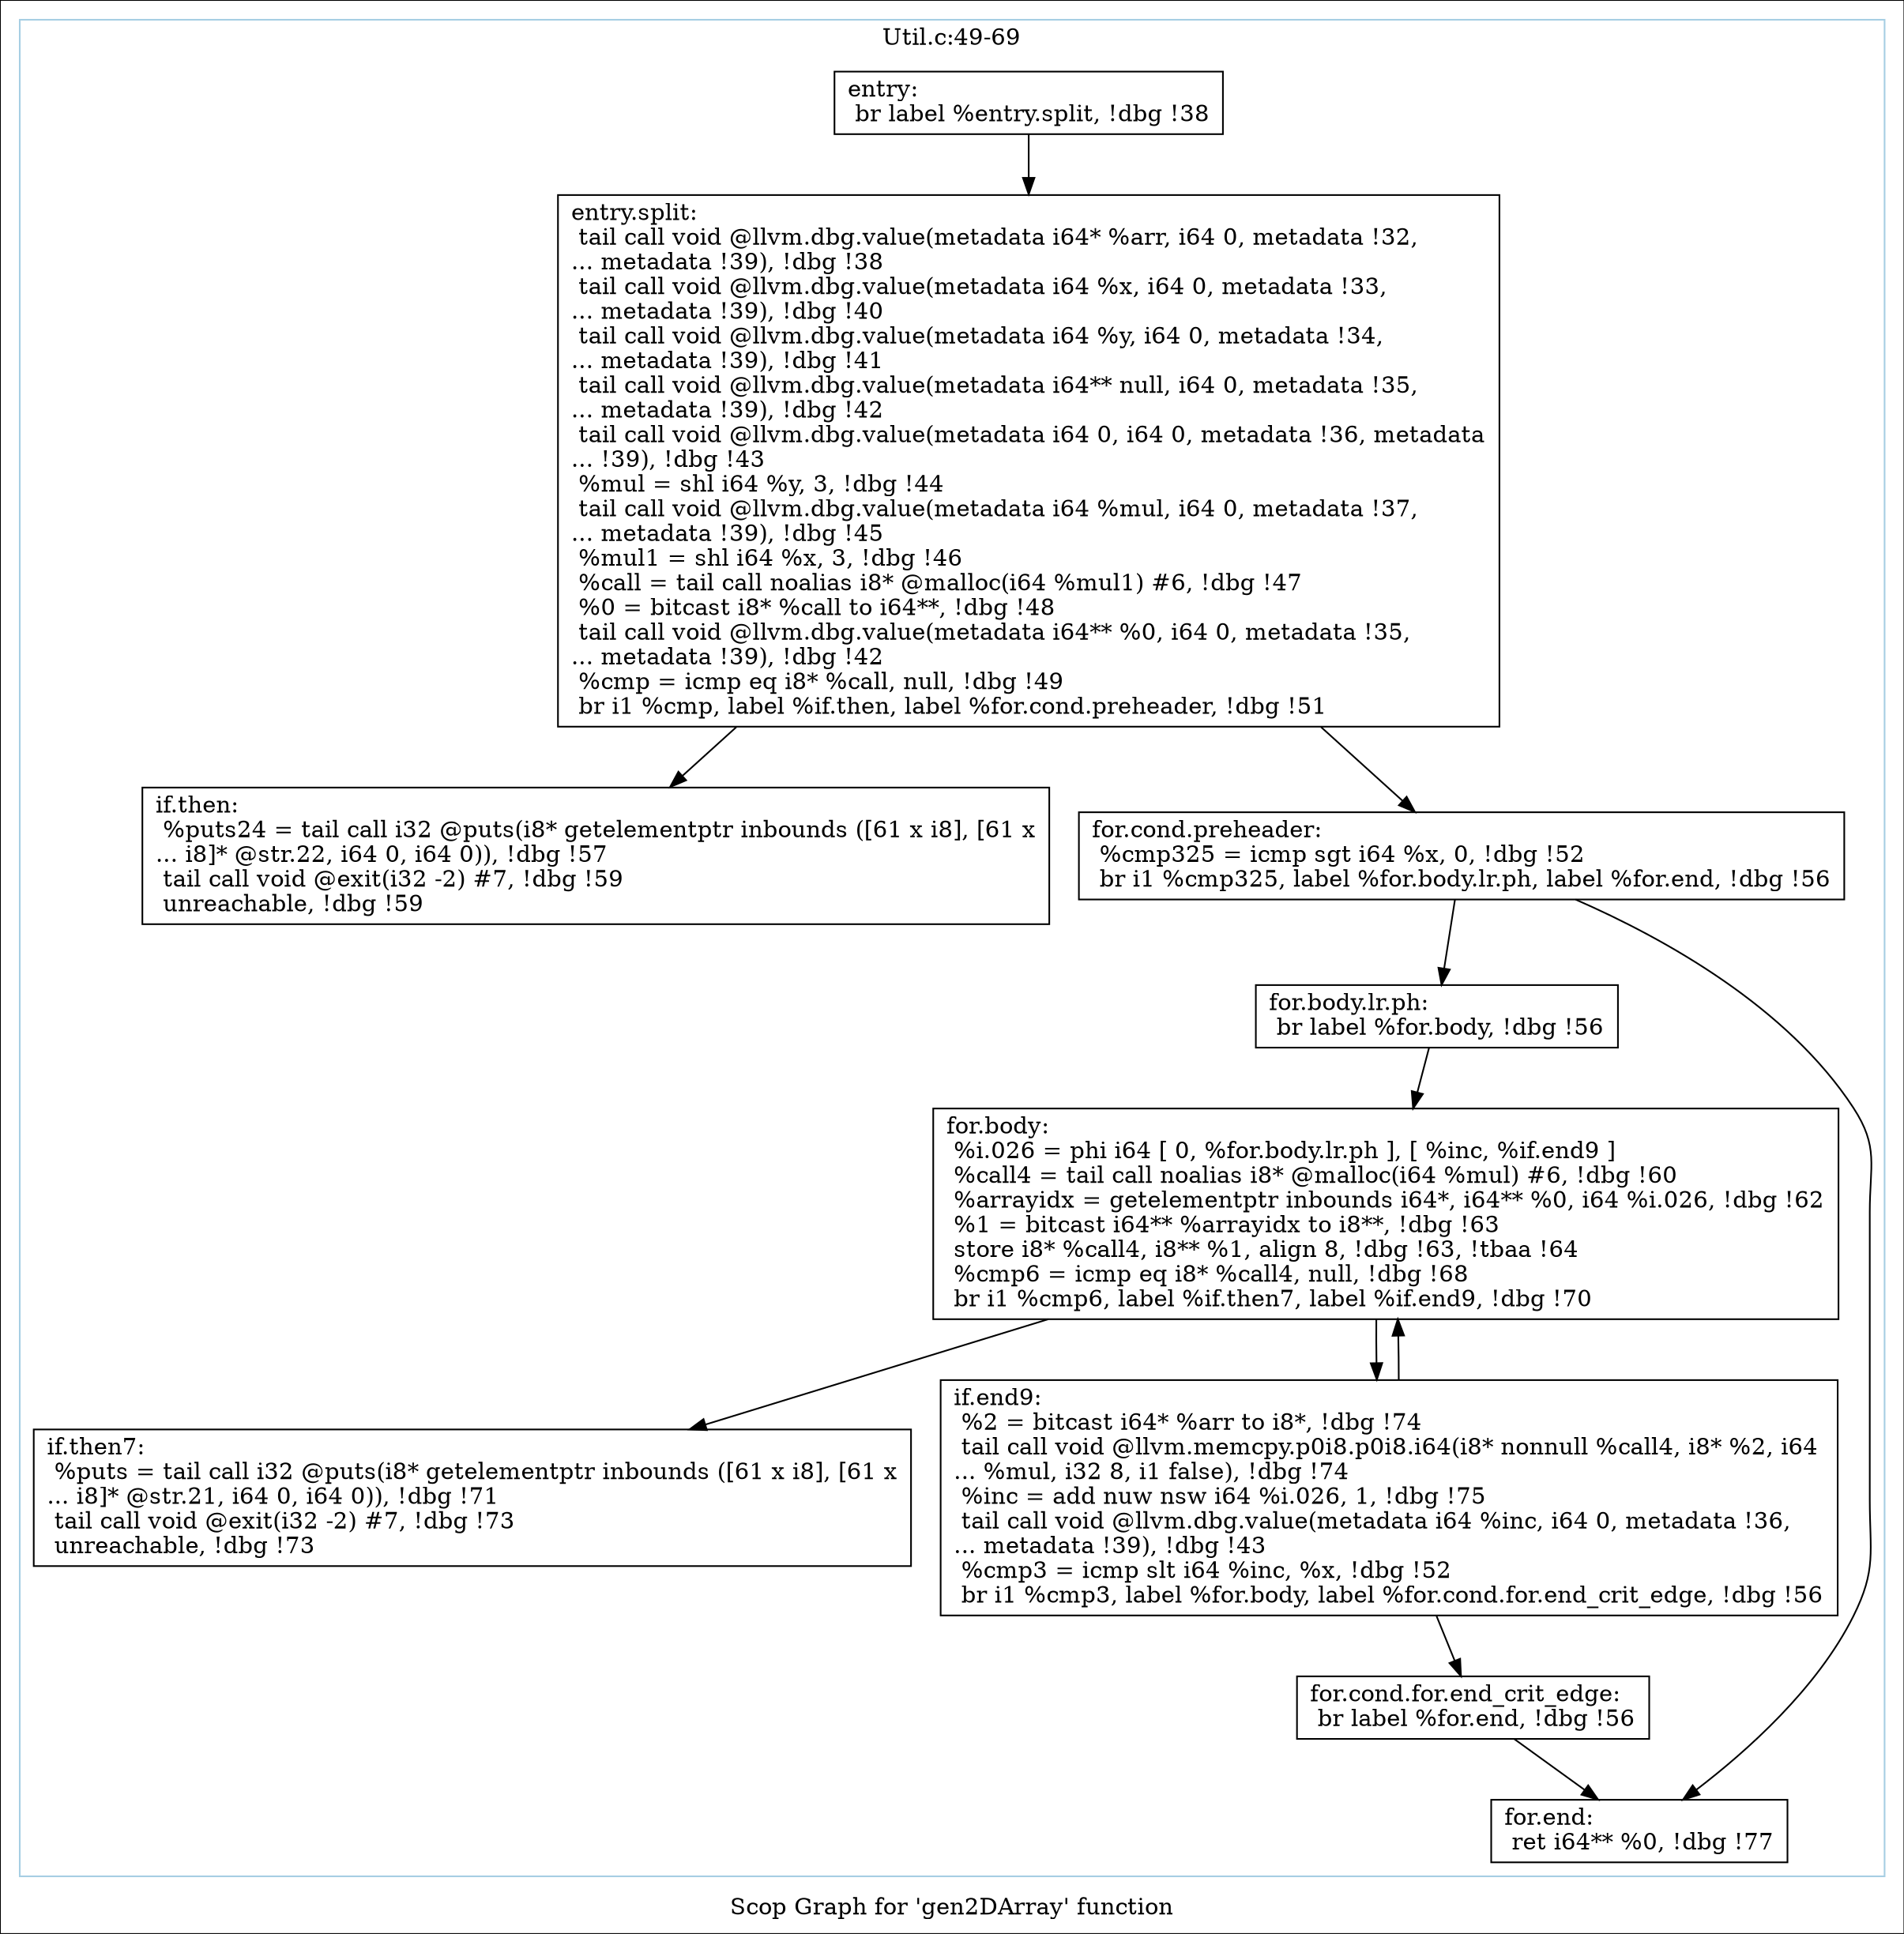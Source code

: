 digraph "Scop Graph for 'gen2DArray' function" {
	label="Scop Graph for 'gen2DArray' function";

	Node0x9cb13e0 [shape=record,label="{entry:\l  br label %entry.split, !dbg !38\l}"];
	Node0x9cb13e0 -> Node0x9d0e830;
	Node0x9d0e830 [shape=record,label="{entry.split:                                      \l  tail call void @llvm.dbg.value(metadata i64* %arr, i64 0, metadata !32,\l... metadata !39), !dbg !38\l  tail call void @llvm.dbg.value(metadata i64 %x, i64 0, metadata !33,\l... metadata !39), !dbg !40\l  tail call void @llvm.dbg.value(metadata i64 %y, i64 0, metadata !34,\l... metadata !39), !dbg !41\l  tail call void @llvm.dbg.value(metadata i64** null, i64 0, metadata !35,\l... metadata !39), !dbg !42\l  tail call void @llvm.dbg.value(metadata i64 0, i64 0, metadata !36, metadata\l... !39), !dbg !43\l  %mul = shl i64 %y, 3, !dbg !44\l  tail call void @llvm.dbg.value(metadata i64 %mul, i64 0, metadata !37,\l... metadata !39), !dbg !45\l  %mul1 = shl i64 %x, 3, !dbg !46\l  %call = tail call noalias i8* @malloc(i64 %mul1) #6, !dbg !47\l  %0 = bitcast i8* %call to i64**, !dbg !48\l  tail call void @llvm.dbg.value(metadata i64** %0, i64 0, metadata !35,\l... metadata !39), !dbg !42\l  %cmp = icmp eq i8* %call, null, !dbg !49\l  br i1 %cmp, label %if.then, label %for.cond.preheader, !dbg !51\l}"];
	Node0x9d0e830 -> Node0x9cbe1b0;
	Node0x9d0e830 -> Node0x9cc5120;
	Node0x9cbe1b0 [shape=record,label="{if.then:                                          \l  %puts24 = tail call i32 @puts(i8* getelementptr inbounds ([61 x i8], [61 x\l... i8]* @str.22, i64 0, i64 0)), !dbg !57\l  tail call void @exit(i32 -2) #7, !dbg !59\l  unreachable, !dbg !59\l}"];
	Node0x9cc5120 [shape=record,label="{for.cond.preheader:                               \l  %cmp325 = icmp sgt i64 %x, 0, !dbg !52\l  br i1 %cmp325, label %for.body.lr.ph, label %for.end, !dbg !56\l}"];
	Node0x9cc5120 -> Node0x9cd6f40;
	Node0x9cc5120 -> Node0x9cdbdf0;
	Node0x9cd6f40 [shape=record,label="{for.body.lr.ph:                                   \l  br label %for.body, !dbg !56\l}"];
	Node0x9cd6f40 -> Node0x9d0c310;
	Node0x9d0c310 [shape=record,label="{for.body:                                         \l  %i.026 = phi i64 [ 0, %for.body.lr.ph ], [ %inc, %if.end9 ]\l  %call4 = tail call noalias i8* @malloc(i64 %mul) #6, !dbg !60\l  %arrayidx = getelementptr inbounds i64*, i64** %0, i64 %i.026, !dbg !62\l  %1 = bitcast i64** %arrayidx to i8**, !dbg !63\l  store i8* %call4, i8** %1, align 8, !dbg !63, !tbaa !64\l  %cmp6 = icmp eq i8* %call4, null, !dbg !68\l  br i1 %cmp6, label %if.then7, label %if.end9, !dbg !70\l}"];
	Node0x9d0c310 -> Node0x9cd1140;
	Node0x9d0c310 -> Node0x9cf1090;
	Node0x9cd1140 [shape=record,label="{if.then7:                                         \l  %puts = tail call i32 @puts(i8* getelementptr inbounds ([61 x i8], [61 x\l... i8]* @str.21, i64 0, i64 0)), !dbg !71\l  tail call void @exit(i32 -2) #7, !dbg !73\l  unreachable, !dbg !73\l}"];
	Node0x9cf1090 [shape=record,label="{if.end9:                                          \l  %2 = bitcast i64* %arr to i8*, !dbg !74\l  tail call void @llvm.memcpy.p0i8.p0i8.i64(i8* nonnull %call4, i8* %2, i64\l... %mul, i32 8, i1 false), !dbg !74\l  %inc = add nuw nsw i64 %i.026, 1, !dbg !75\l  tail call void @llvm.dbg.value(metadata i64 %inc, i64 0, metadata !36,\l... metadata !39), !dbg !43\l  %cmp3 = icmp slt i64 %inc, %x, !dbg !52\l  br i1 %cmp3, label %for.body, label %for.cond.for.end_crit_edge, !dbg !56\l}"];
	Node0x9cf1090 -> Node0x9d0c310;
	Node0x9cf1090 -> Node0x9cb33b0;
	Node0x9cb33b0 [shape=record,label="{for.cond.for.end_crit_edge:                       \l  br label %for.end, !dbg !56\l}"];
	Node0x9cb33b0 -> Node0x9cdbdf0;
	Node0x9cdbdf0 [shape=record,label="{for.end:                                          \l  ret i64** %0, !dbg !77\l}"];
	colorscheme = "paired12"
        subgraph cluster_0x9caf1e0 {
          label = "Util.c:49-69
";
          style = solid;
          color = 1
          Node0x9cb13e0;
          Node0x9d0e830;
          Node0x9cbe1b0;
          Node0x9cc5120;
          Node0x9cd6f40;
          Node0x9d0c310;
          Node0x9cd1140;
          Node0x9cf1090;
          Node0x9cb33b0;
          Node0x9cdbdf0;
        }
}
